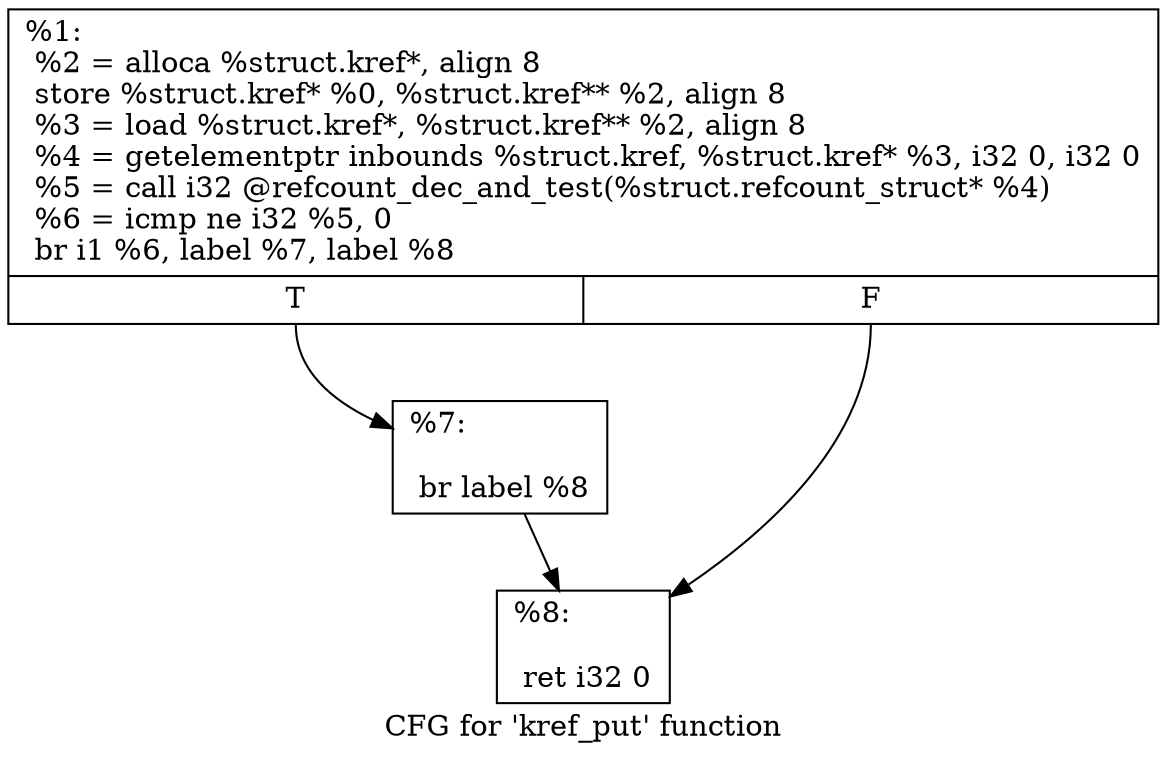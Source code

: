 digraph "CFG for 'kref_put' function" {
	label="CFG for 'kref_put' function";

	Node0x562305c346b0 [shape=record,label="{%1:\l  %2 = alloca %struct.kref*, align 8\l  store %struct.kref* %0, %struct.kref** %2, align 8\l  %3 = load %struct.kref*, %struct.kref** %2, align 8\l  %4 = getelementptr inbounds %struct.kref, %struct.kref* %3, i32 0, i32 0\l  %5 = call i32 @refcount_dec_and_test(%struct.refcount_struct* %4)\l  %6 = icmp ne i32 %5, 0\l  br i1 %6, label %7, label %8\l|{<s0>T|<s1>F}}"];
	Node0x562305c346b0:s0 -> Node0x562305c35230;
	Node0x562305c346b0:s1 -> Node0x562305c35280;
	Node0x562305c35230 [shape=record,label="{%7:\l\l  br label %8\l}"];
	Node0x562305c35230 -> Node0x562305c35280;
	Node0x562305c35280 [shape=record,label="{%8:\l\l  ret i32 0\l}"];
}
